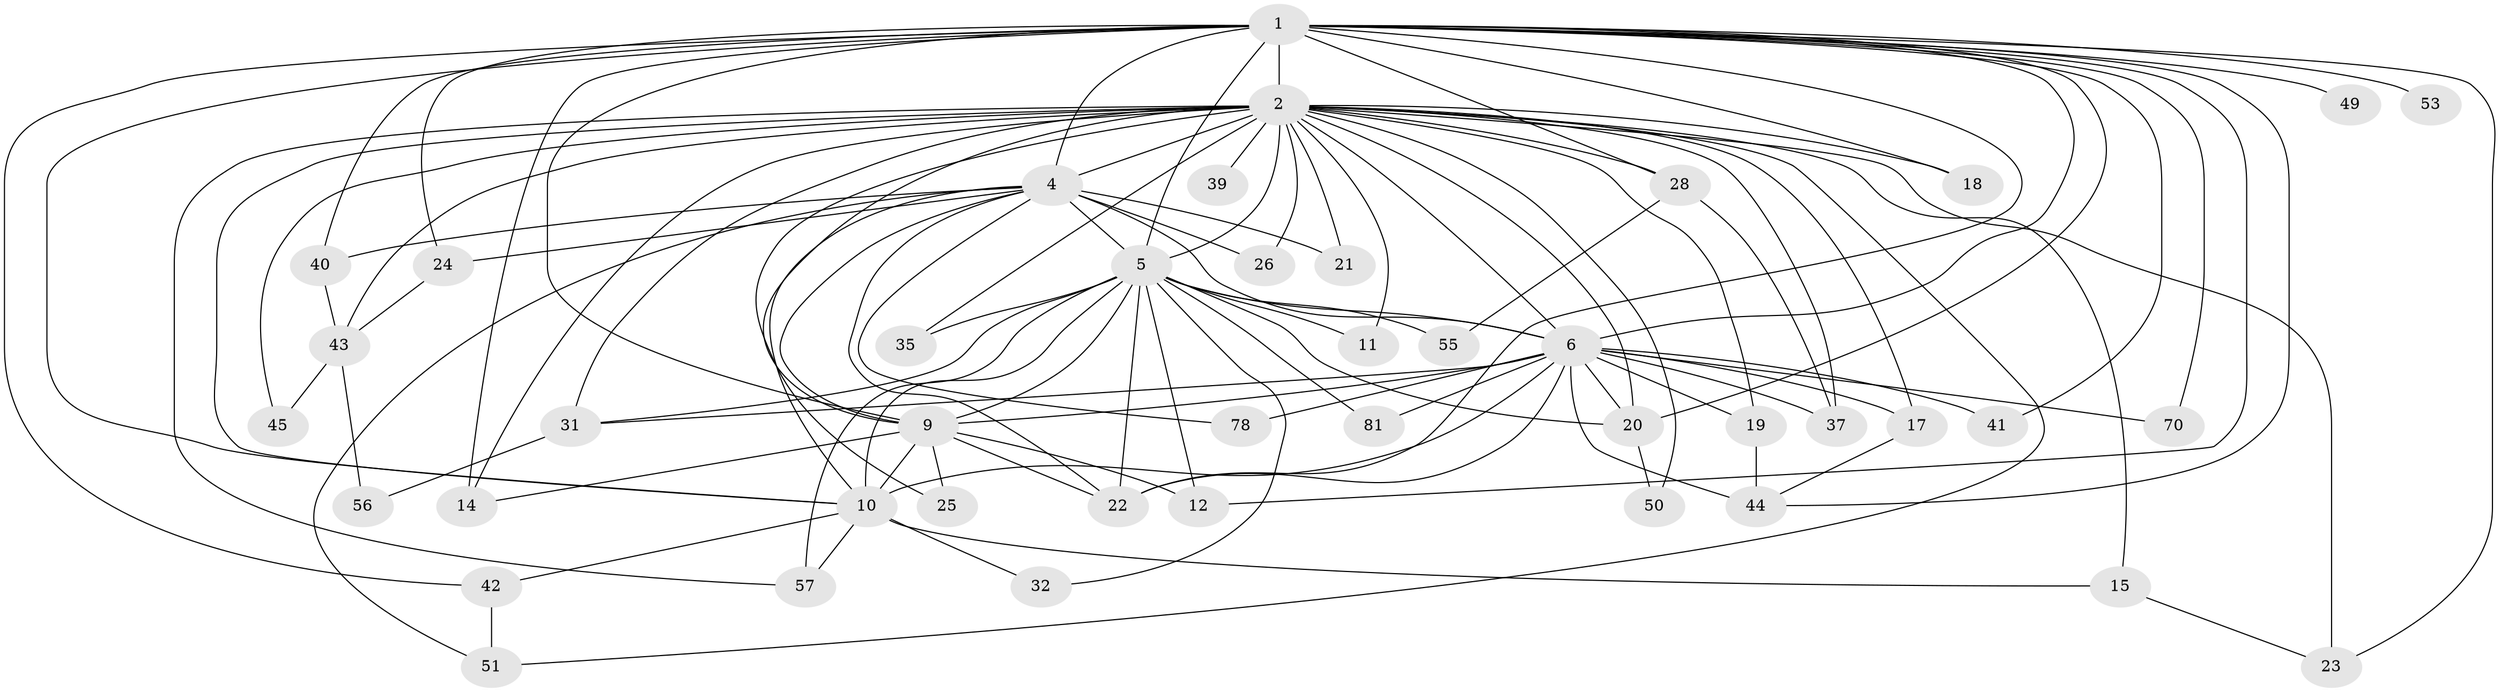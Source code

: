 // original degree distribution, {17: 0.022988505747126436, 22: 0.011494252873563218, 23: 0.011494252873563218, 24: 0.011494252873563218, 19: 0.022988505747126436, 21: 0.011494252873563218, 15: 0.011494252873563218, 16: 0.011494252873563218, 2: 0.5517241379310345, 3: 0.1839080459770115, 6: 0.022988505747126436, 4: 0.06896551724137931, 5: 0.05747126436781609}
// Generated by graph-tools (version 1.1) at 2025/13/03/09/25 04:13:56]
// undirected, 43 vertices, 105 edges
graph export_dot {
graph [start="1"]
  node [color=gray90,style=filled];
  1 [super="+7"];
  2 [super="+8+72+79+82+60+3"];
  4 [super="+33"];
  5;
  6 [super="+27+13"];
  9 [super="+77"];
  10 [super="+62"];
  11;
  12;
  14;
  15;
  17;
  18;
  19;
  20 [super="+80"];
  21;
  22 [super="+61"];
  23 [super="+38"];
  24;
  25;
  26;
  28 [super="+30"];
  31 [super="+85+46"];
  32;
  35;
  37 [super="+54+63"];
  39;
  40 [super="+59"];
  41;
  42;
  43;
  44 [super="+75"];
  45;
  49;
  50;
  51;
  53;
  55;
  56;
  57;
  70;
  78;
  81;
  1 -- 2 [weight=7];
  1 -- 4 [weight=3];
  1 -- 5 [weight=3];
  1 -- 6 [weight=3];
  1 -- 9 [weight=3];
  1 -- 10 [weight=2];
  1 -- 23;
  1 -- 24;
  1 -- 28 [weight=2];
  1 -- 40;
  1 -- 41;
  1 -- 49 [weight=2];
  1 -- 70;
  1 -- 12;
  1 -- 14;
  1 -- 18;
  1 -- 20;
  1 -- 22;
  1 -- 42;
  1 -- 44;
  1 -- 53;
  2 -- 4 [weight=4];
  2 -- 5 [weight=4];
  2 -- 6 [weight=4];
  2 -- 9 [weight=3];
  2 -- 10 [weight=3];
  2 -- 15;
  2 -- 19;
  2 -- 20 [weight=2];
  2 -- 25;
  2 -- 26;
  2 -- 43;
  2 -- 45;
  2 -- 11;
  2 -- 35;
  2 -- 50;
  2 -- 51;
  2 -- 14 [weight=2];
  2 -- 57;
  2 -- 37 [weight=3];
  2 -- 39;
  2 -- 17;
  2 -- 18;
  2 -- 21;
  2 -- 23;
  2 -- 28 [weight=2];
  2 -- 31;
  4 -- 5 [weight=2];
  4 -- 6 [weight=2];
  4 -- 9 [weight=2];
  4 -- 10;
  4 -- 21;
  4 -- 22;
  4 -- 24 [weight=2];
  4 -- 26;
  4 -- 40;
  4 -- 78;
  4 -- 51;
  5 -- 6;
  5 -- 9;
  5 -- 10 [weight=2];
  5 -- 11;
  5 -- 12;
  5 -- 31 [weight=2];
  5 -- 32;
  5 -- 35;
  5 -- 55;
  5 -- 57;
  5 -- 81;
  5 -- 22;
  5 -- 20;
  6 -- 9;
  6 -- 10 [weight=3];
  6 -- 17;
  6 -- 19;
  6 -- 20;
  6 -- 22;
  6 -- 44 [weight=2];
  6 -- 70;
  6 -- 78;
  6 -- 81;
  6 -- 41;
  6 -- 37;
  6 -- 31;
  9 -- 10;
  9 -- 12;
  9 -- 14;
  9 -- 25;
  9 -- 22;
  10 -- 15;
  10 -- 32;
  10 -- 42;
  10 -- 57;
  15 -- 23;
  17 -- 44;
  19 -- 44;
  20 -- 50;
  24 -- 43;
  28 -- 37;
  28 -- 55;
  31 -- 56;
  40 -- 43;
  42 -- 51;
  43 -- 45;
  43 -- 56;
}
